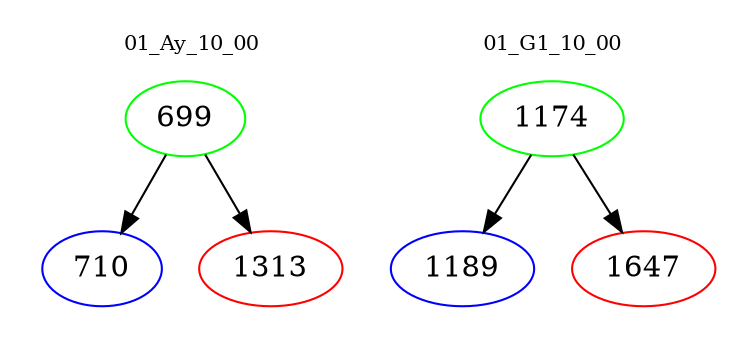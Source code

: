 digraph{
subgraph cluster_0 {
color = white
label = "01_Ay_10_00";
fontsize=10;
T0_699 [label="699", color="green"]
T0_699 -> T0_710 [color="black"]
T0_710 [label="710", color="blue"]
T0_699 -> T0_1313 [color="black"]
T0_1313 [label="1313", color="red"]
}
subgraph cluster_1 {
color = white
label = "01_G1_10_00";
fontsize=10;
T1_1174 [label="1174", color="green"]
T1_1174 -> T1_1189 [color="black"]
T1_1189 [label="1189", color="blue"]
T1_1174 -> T1_1647 [color="black"]
T1_1647 [label="1647", color="red"]
}
}
